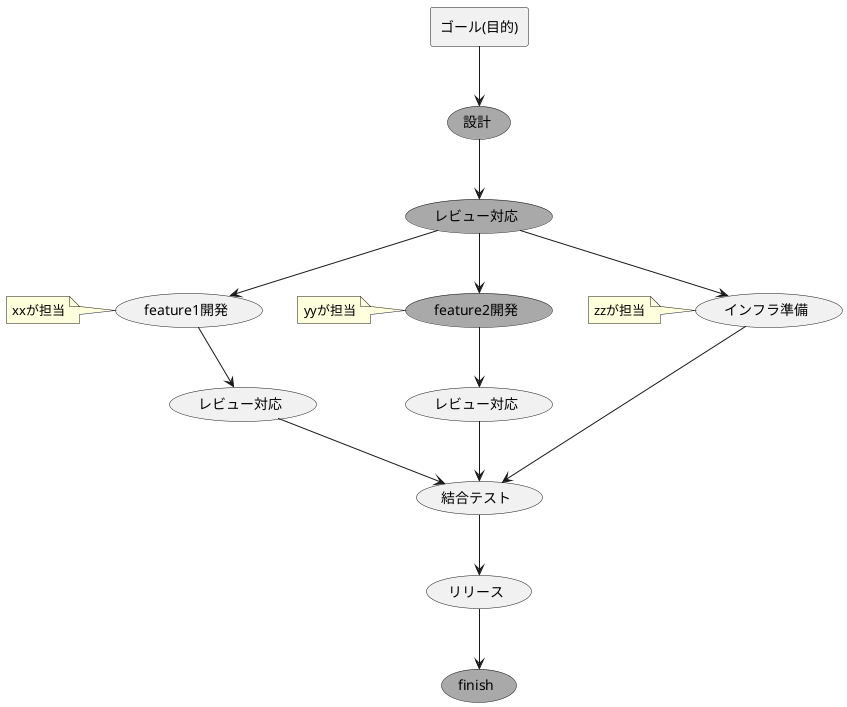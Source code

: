 @startuml
rectangle "ゴール(目的)" as 1
usecase "設計" as 2 #DarkGray
usecase "レビュー対応" as 3 #DarkGray
usecase "feature1開発" as 4
note left
xxが担当
end note
usecase "レビュー対応" as 5
usecase "結合テスト" as 9
usecase "リリース" as 10
usecase "finish" as 11 #DarkGray
usecase "feature2開発" as 6 #DarkGray
note left
yyが担当
end note
usecase "レビュー対応" as 7
usecase "インフラ準備" as 8
note left
zzが担当
end note

1 --> 2
2 --> 3
3 --> 4
4 --> 5
5 --> 9
9 --> 10
10 --> 11
3 --> 6
6 --> 7
7 --> 9
3 --> 8
8 --> 9

@enduml